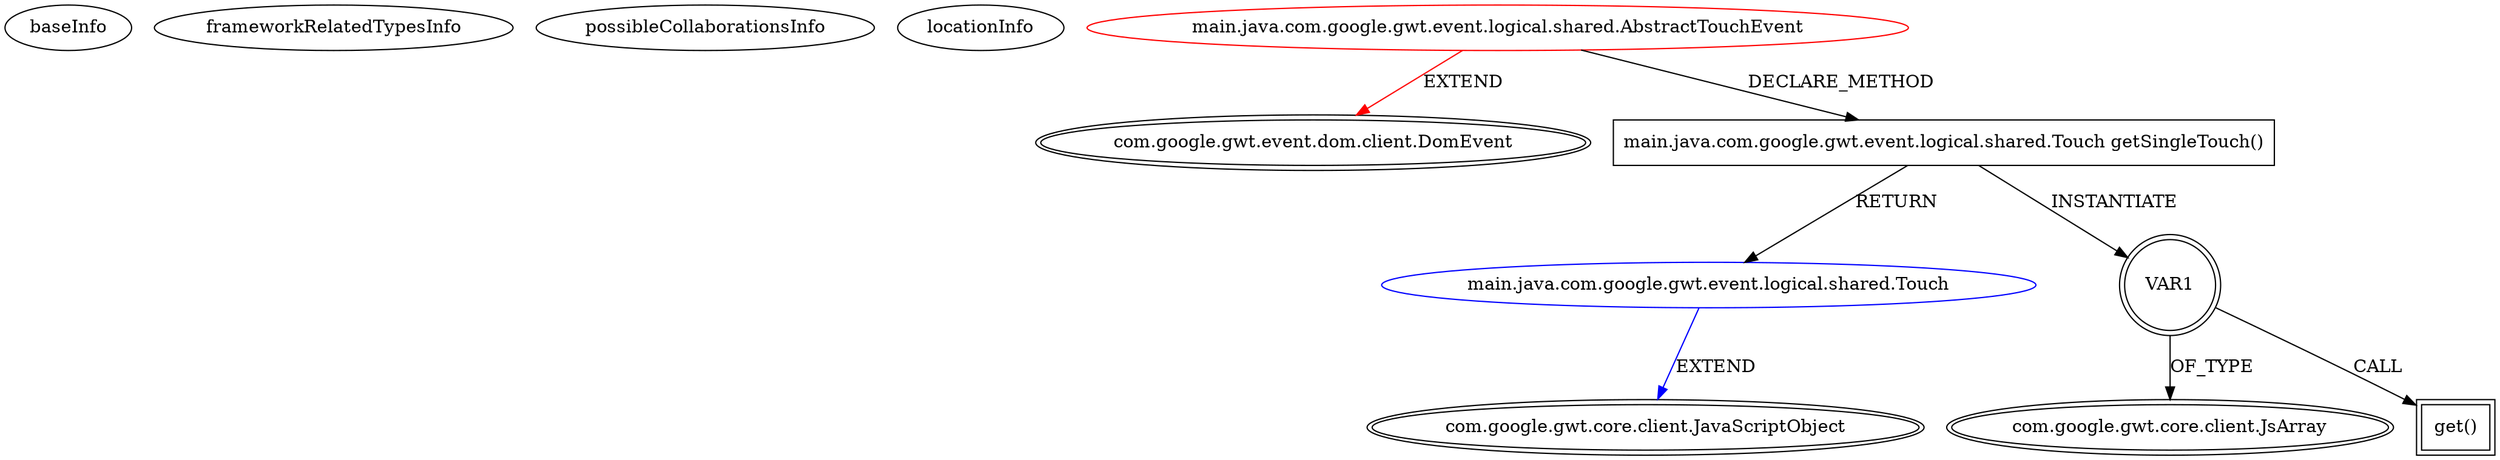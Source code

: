 digraph {
baseInfo[graphId=3163,category="extension_graph",isAnonymous=false,possibleRelation=true]
frameworkRelatedTypesInfo[0="com.google.gwt.event.dom.client.DomEvent"]
possibleCollaborationsInfo[0="3163~CLIENT_METHOD_DECLARATION-RETURN_TYPE-~com.google.gwt.event.dom.client.DomEvent ~com.google.gwt.core.client.JavaScriptObject ~false~false"]
locationInfo[projectName="jhudson8-gwt-jquery-ui",filePath="/jhudson8-gwt-jquery-ui/gwt-jquery-ui-master/core/gwt-jquery-ui-mobile/src/main/java/com/google/gwt/event/logical/shared/AbstractTouchEvent.java",contextSignature="AbstractTouchEvent",graphId="3163"]
0[label="main.java.com.google.gwt.event.logical.shared.AbstractTouchEvent",vertexType="ROOT_CLIENT_CLASS_DECLARATION",isFrameworkType=false,color=red]
1[label="com.google.gwt.event.dom.client.DomEvent",vertexType="FRAMEWORK_CLASS_TYPE",isFrameworkType=true,peripheries=2]
7[label="main.java.com.google.gwt.event.logical.shared.Touch getSingleTouch()",vertexType="CLIENT_METHOD_DECLARATION",isFrameworkType=false,shape=box]
8[label="main.java.com.google.gwt.event.logical.shared.Touch",vertexType="REFERENCE_CLIENT_CLASS_DECLARATION",isFrameworkType=false,color=blue]
9[label="com.google.gwt.core.client.JavaScriptObject",vertexType="FRAMEWORK_CLASS_TYPE",isFrameworkType=true,peripheries=2]
10[label="VAR1",vertexType="VARIABLE_EXPRESION",isFrameworkType=true,peripheries=2,shape=circle]
12[label="com.google.gwt.core.client.JsArray",vertexType="FRAMEWORK_CLASS_TYPE",isFrameworkType=true,peripheries=2]
11[label="get()",vertexType="INSIDE_CALL",isFrameworkType=true,peripheries=2,shape=box]
0->1[label="EXTEND",color=red]
0->7[label="DECLARE_METHOD"]
8->9[label="EXTEND",color=blue]
7->8[label="RETURN"]
7->10[label="INSTANTIATE"]
10->12[label="OF_TYPE"]
10->11[label="CALL"]
}

